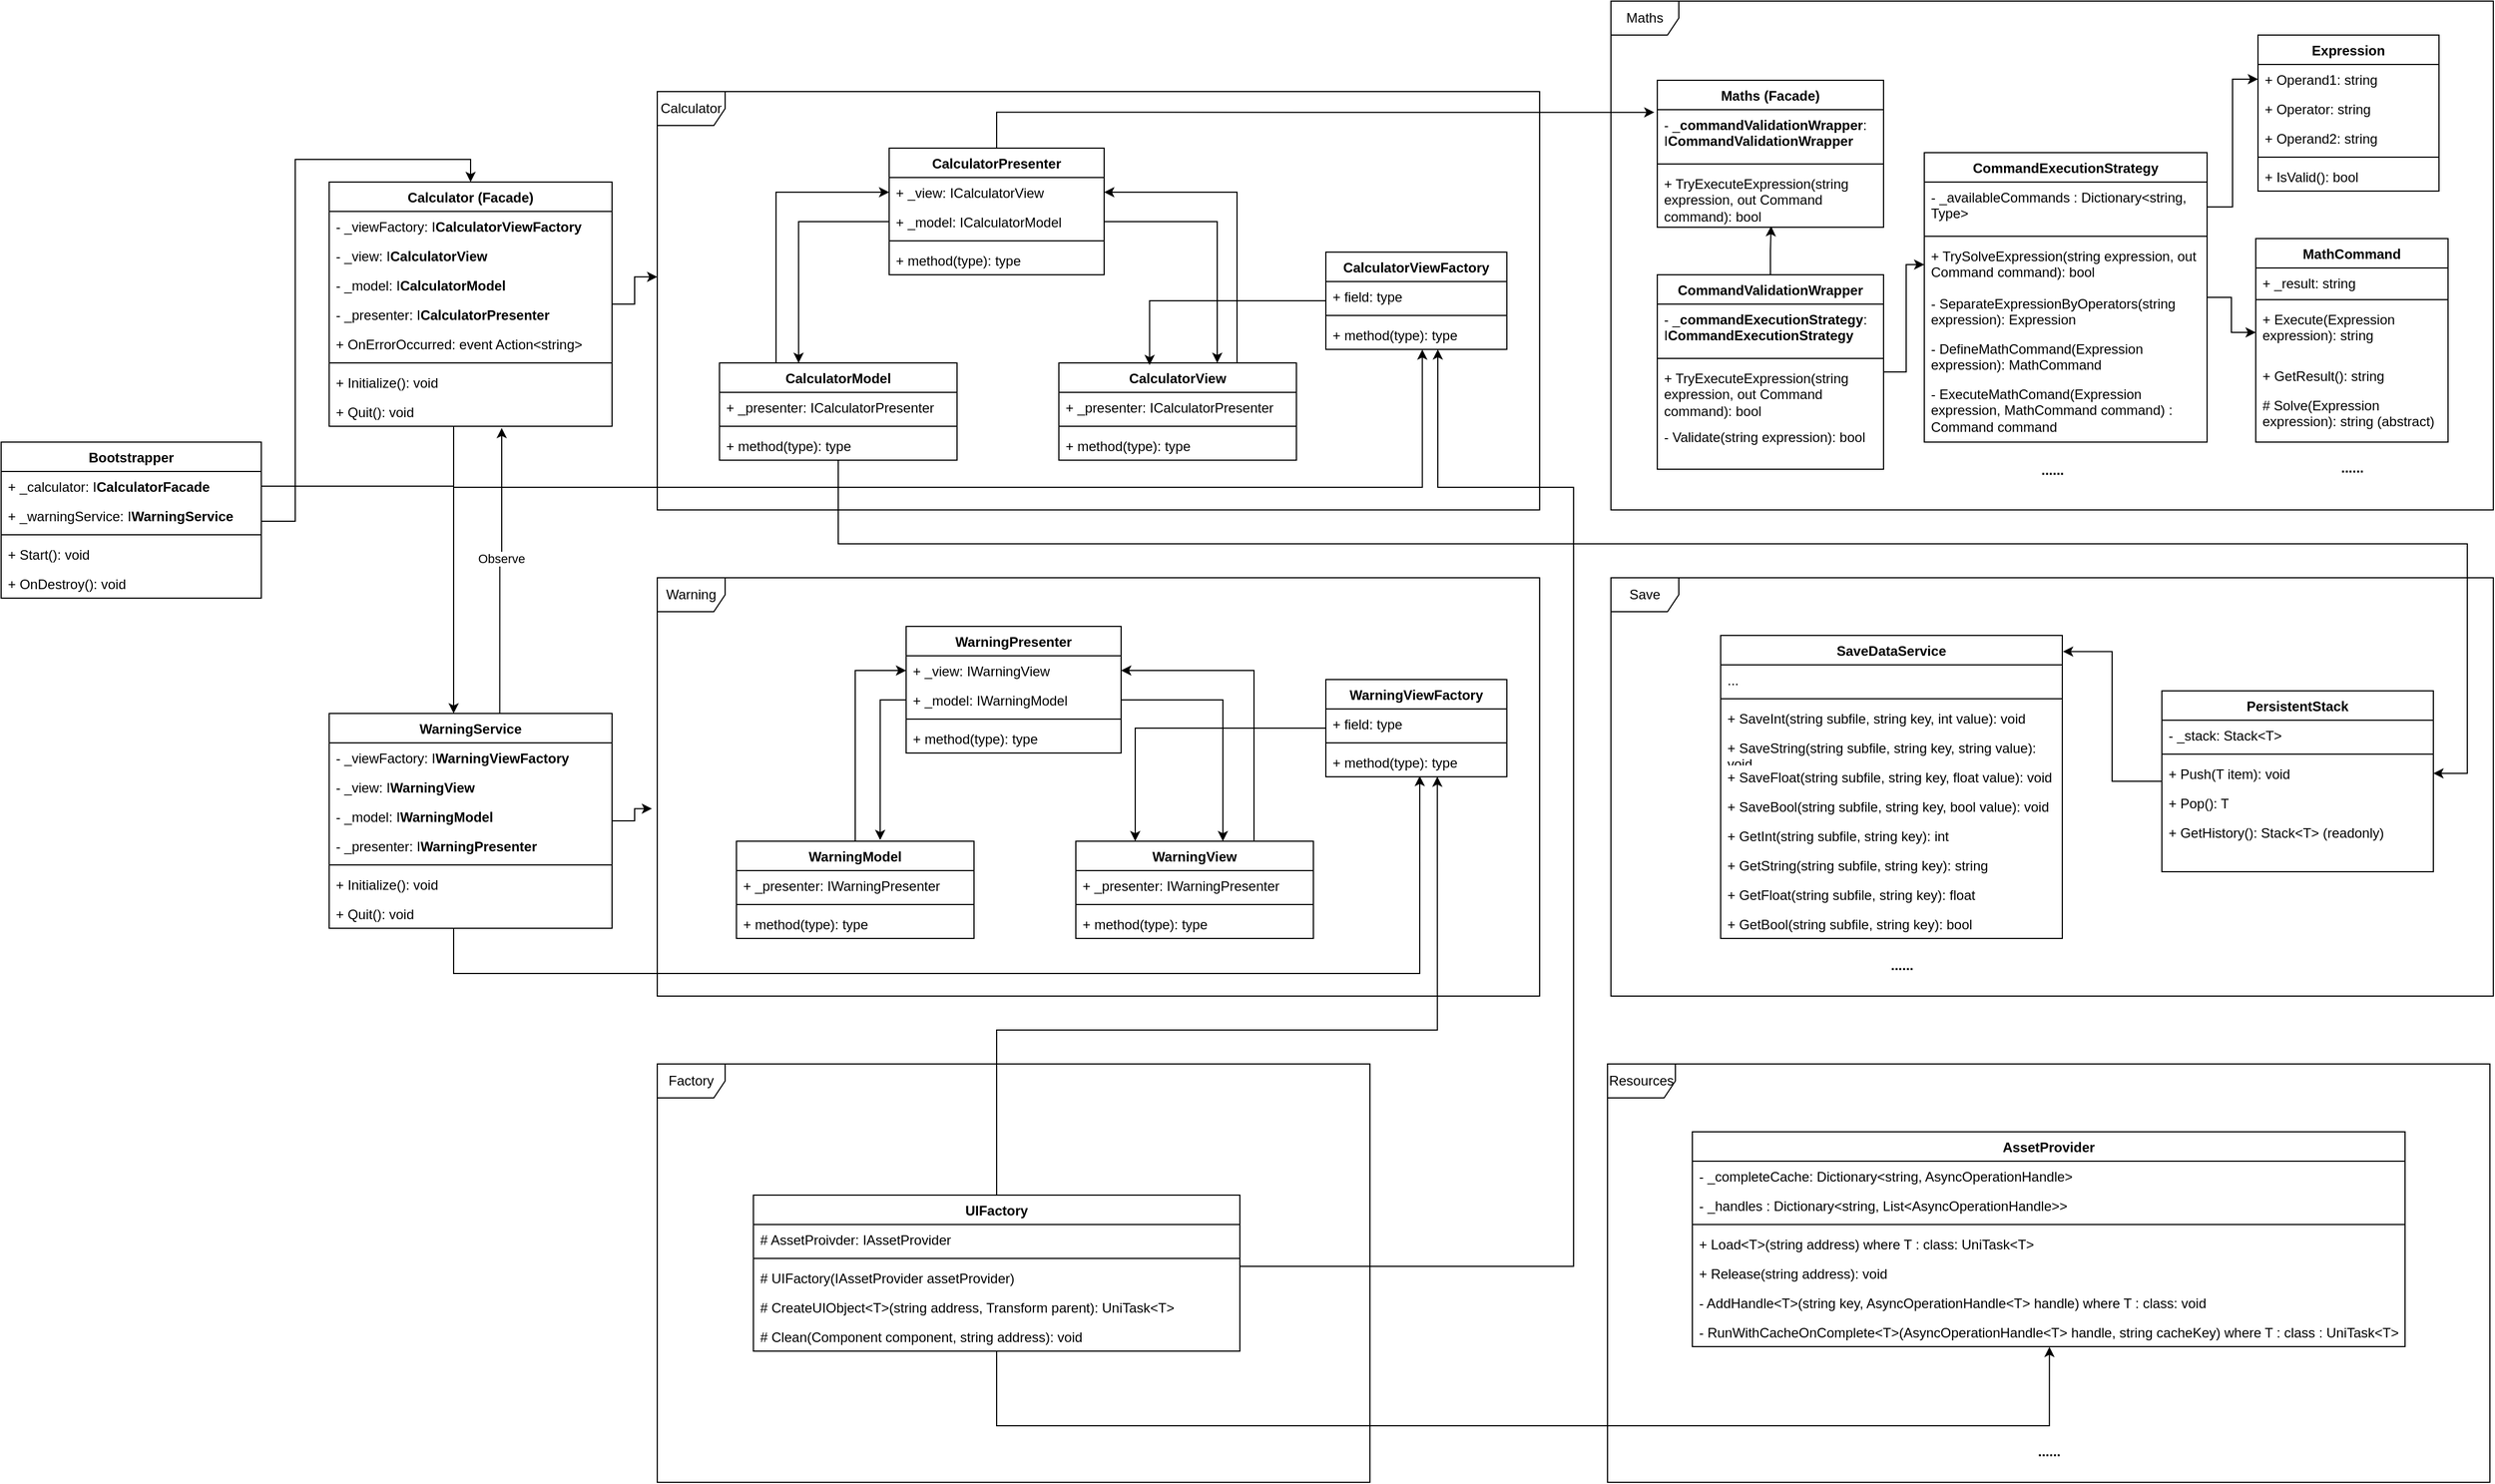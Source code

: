 <mxfile version="24.8.2">
  <diagram name="Page-1" id="IOok5DVv6RuoG3vR5GY8">
    <mxGraphModel dx="1994" dy="619" grid="1" gridSize="10" guides="1" tooltips="1" connect="1" arrows="1" fold="1" page="1" pageScale="1" pageWidth="827" pageHeight="1169" math="0" shadow="0">
      <root>
        <mxCell id="0" />
        <mxCell id="1" parent="0" />
        <mxCell id="2dMqf0UhAoNqgRJj8EPE-28" style="edgeStyle=orthogonalEdgeStyle;rounded=0;orthogonalLoop=1;jettySize=auto;html=1;exitX=0.75;exitY=0;exitDx=0;exitDy=0;entryX=1;entryY=0.5;entryDx=0;entryDy=0;" parent="1" source="2dMqf0UhAoNqgRJj8EPE-1" target="2dMqf0UhAoNqgRJj8EPE-10" edge="1">
          <mxGeometry relative="1" as="geometry" />
        </mxCell>
        <mxCell id="2dMqf0UhAoNqgRJj8EPE-1" value="CalculatorView" style="swimlane;fontStyle=1;align=center;verticalAlign=top;childLayout=stackLayout;horizontal=1;startSize=26;horizontalStack=0;resizeParent=1;resizeParentMax=0;resizeLast=0;collapsible=1;marginBottom=0;whiteSpace=wrap;html=1;" parent="1" vertex="1">
          <mxGeometry x="925" y="340" width="210" height="86" as="geometry" />
        </mxCell>
        <mxCell id="2dMqf0UhAoNqgRJj8EPE-2" value="+ _presenter: ICalculatorPresenter" style="text;strokeColor=none;fillColor=none;align=left;verticalAlign=top;spacingLeft=4;spacingRight=4;overflow=hidden;rotatable=0;points=[[0,0.5],[1,0.5]];portConstraint=eastwest;whiteSpace=wrap;html=1;" parent="2dMqf0UhAoNqgRJj8EPE-1" vertex="1">
          <mxGeometry y="26" width="210" height="26" as="geometry" />
        </mxCell>
        <mxCell id="2dMqf0UhAoNqgRJj8EPE-3" value="" style="line;strokeWidth=1;fillColor=none;align=left;verticalAlign=middle;spacingTop=-1;spacingLeft=3;spacingRight=3;rotatable=0;labelPosition=right;points=[];portConstraint=eastwest;strokeColor=inherit;" parent="2dMqf0UhAoNqgRJj8EPE-1" vertex="1">
          <mxGeometry y="52" width="210" height="8" as="geometry" />
        </mxCell>
        <mxCell id="2dMqf0UhAoNqgRJj8EPE-4" value="+ method(type): type" style="text;strokeColor=none;fillColor=none;align=left;verticalAlign=top;spacingLeft=4;spacingRight=4;overflow=hidden;rotatable=0;points=[[0,0.5],[1,0.5]];portConstraint=eastwest;whiteSpace=wrap;html=1;" parent="2dMqf0UhAoNqgRJj8EPE-1" vertex="1">
          <mxGeometry y="60" width="210" height="26" as="geometry" />
        </mxCell>
        <mxCell id="2dMqf0UhAoNqgRJj8EPE-26" style="edgeStyle=orthogonalEdgeStyle;rounded=0;orthogonalLoop=1;jettySize=auto;html=1;entryX=0;entryY=0.5;entryDx=0;entryDy=0;" parent="1" source="2dMqf0UhAoNqgRJj8EPE-5" target="2dMqf0UhAoNqgRJj8EPE-10" edge="1">
          <mxGeometry relative="1" as="geometry">
            <Array as="points">
              <mxPoint x="675" y="189" />
            </Array>
          </mxGeometry>
        </mxCell>
        <mxCell id="gF0uWeVOwaJasIPaWKPV-128" style="edgeStyle=orthogonalEdgeStyle;rounded=0;orthogonalLoop=1;jettySize=auto;html=1;entryX=1;entryY=0.5;entryDx=0;entryDy=0;" edge="1" parent="1" source="2dMqf0UhAoNqgRJj8EPE-5" target="gF0uWeVOwaJasIPaWKPV-122">
          <mxGeometry relative="1" as="geometry">
            <Array as="points">
              <mxPoint x="730" y="500" />
              <mxPoint x="2170" y="500" />
              <mxPoint x="2170" y="703" />
            </Array>
          </mxGeometry>
        </mxCell>
        <mxCell id="2dMqf0UhAoNqgRJj8EPE-5" value="CalculatorModel" style="swimlane;fontStyle=1;align=center;verticalAlign=top;childLayout=stackLayout;horizontal=1;startSize=26;horizontalStack=0;resizeParent=1;resizeParentMax=0;resizeLast=0;collapsible=1;marginBottom=0;whiteSpace=wrap;html=1;" parent="1" vertex="1">
          <mxGeometry x="625" y="340" width="210" height="86" as="geometry" />
        </mxCell>
        <mxCell id="2dMqf0UhAoNqgRJj8EPE-6" value="+ _presenter: ICalculatorPresenter" style="text;strokeColor=none;fillColor=none;align=left;verticalAlign=top;spacingLeft=4;spacingRight=4;overflow=hidden;rotatable=0;points=[[0,0.5],[1,0.5]];portConstraint=eastwest;whiteSpace=wrap;html=1;" parent="2dMqf0UhAoNqgRJj8EPE-5" vertex="1">
          <mxGeometry y="26" width="210" height="26" as="geometry" />
        </mxCell>
        <mxCell id="2dMqf0UhAoNqgRJj8EPE-7" value="" style="line;strokeWidth=1;fillColor=none;align=left;verticalAlign=middle;spacingTop=-1;spacingLeft=3;spacingRight=3;rotatable=0;labelPosition=right;points=[];portConstraint=eastwest;strokeColor=inherit;" parent="2dMqf0UhAoNqgRJj8EPE-5" vertex="1">
          <mxGeometry y="52" width="210" height="8" as="geometry" />
        </mxCell>
        <mxCell id="2dMqf0UhAoNqgRJj8EPE-8" value="+ method(type): type" style="text;strokeColor=none;fillColor=none;align=left;verticalAlign=top;spacingLeft=4;spacingRight=4;overflow=hidden;rotatable=0;points=[[0,0.5],[1,0.5]];portConstraint=eastwest;whiteSpace=wrap;html=1;" parent="2dMqf0UhAoNqgRJj8EPE-5" vertex="1">
          <mxGeometry y="60" width="210" height="26" as="geometry" />
        </mxCell>
        <mxCell id="2dMqf0UhAoNqgRJj8EPE-9" value="CalculatorPresenter" style="swimlane;fontStyle=1;align=center;verticalAlign=top;childLayout=stackLayout;horizontal=1;startSize=26;horizontalStack=0;resizeParent=1;resizeParentMax=0;resizeLast=0;collapsible=1;marginBottom=0;whiteSpace=wrap;html=1;" parent="1" vertex="1">
          <mxGeometry x="775" y="150" width="190" height="112" as="geometry" />
        </mxCell>
        <mxCell id="2dMqf0UhAoNqgRJj8EPE-10" value="+ _view: ICalculatorView&lt;div&gt;&lt;br&gt;&lt;/div&gt;" style="text;strokeColor=none;fillColor=none;align=left;verticalAlign=top;spacingLeft=4;spacingRight=4;overflow=hidden;rotatable=0;points=[[0,0.5],[1,0.5]];portConstraint=eastwest;whiteSpace=wrap;html=1;" parent="2dMqf0UhAoNqgRJj8EPE-9" vertex="1">
          <mxGeometry y="26" width="190" height="26" as="geometry" />
        </mxCell>
        <mxCell id="2dMqf0UhAoNqgRJj8EPE-18" value="+ _model: ICalculatorModel&lt;div&gt;&lt;br&gt;&lt;/div&gt;" style="text;strokeColor=none;fillColor=none;align=left;verticalAlign=top;spacingLeft=4;spacingRight=4;overflow=hidden;rotatable=0;points=[[0,0.5],[1,0.5]];portConstraint=eastwest;whiteSpace=wrap;html=1;" parent="2dMqf0UhAoNqgRJj8EPE-9" vertex="1">
          <mxGeometry y="52" width="190" height="26" as="geometry" />
        </mxCell>
        <mxCell id="2dMqf0UhAoNqgRJj8EPE-11" value="" style="line;strokeWidth=1;fillColor=none;align=left;verticalAlign=middle;spacingTop=-1;spacingLeft=3;spacingRight=3;rotatable=0;labelPosition=right;points=[];portConstraint=eastwest;strokeColor=inherit;" parent="2dMqf0UhAoNqgRJj8EPE-9" vertex="1">
          <mxGeometry y="78" width="190" height="8" as="geometry" />
        </mxCell>
        <mxCell id="2dMqf0UhAoNqgRJj8EPE-12" value="+ method(type): type" style="text;strokeColor=none;fillColor=none;align=left;verticalAlign=top;spacingLeft=4;spacingRight=4;overflow=hidden;rotatable=0;points=[[0,0.5],[1,0.5]];portConstraint=eastwest;whiteSpace=wrap;html=1;" parent="2dMqf0UhAoNqgRJj8EPE-9" vertex="1">
          <mxGeometry y="86" width="190" height="26" as="geometry" />
        </mxCell>
        <mxCell id="2dMqf0UhAoNqgRJj8EPE-23" style="edgeStyle=orthogonalEdgeStyle;rounded=0;orthogonalLoop=1;jettySize=auto;html=1;entryX=0.333;entryY=0;entryDx=0;entryDy=0;entryPerimeter=0;" parent="1" source="2dMqf0UhAoNqgRJj8EPE-18" target="2dMqf0UhAoNqgRJj8EPE-5" edge="1">
          <mxGeometry relative="1" as="geometry" />
        </mxCell>
        <mxCell id="2dMqf0UhAoNqgRJj8EPE-27" style="edgeStyle=orthogonalEdgeStyle;rounded=0;orthogonalLoop=1;jettySize=auto;html=1;exitX=1;exitY=0.5;exitDx=0;exitDy=0;" parent="1" source="2dMqf0UhAoNqgRJj8EPE-18" target="2dMqf0UhAoNqgRJj8EPE-1" edge="1">
          <mxGeometry relative="1" as="geometry">
            <Array as="points">
              <mxPoint x="1065" y="215" />
            </Array>
          </mxGeometry>
        </mxCell>
        <mxCell id="2dMqf0UhAoNqgRJj8EPE-72" style="edgeStyle=orthogonalEdgeStyle;rounded=0;orthogonalLoop=1;jettySize=auto;html=1;entryX=0.5;entryY=0;entryDx=0;entryDy=0;" parent="1" source="2dMqf0UhAoNqgRJj8EPE-29" target="2dMqf0UhAoNqgRJj8EPE-58" edge="1">
          <mxGeometry relative="1" as="geometry">
            <Array as="points">
              <mxPoint x="250" y="480" />
              <mxPoint x="250" y="160" />
              <mxPoint x="405" y="160" />
            </Array>
            <mxPoint x="440" y="200" as="targetPoint" />
          </mxGeometry>
        </mxCell>
        <mxCell id="2dMqf0UhAoNqgRJj8EPE-29" value="Bootstrapper" style="swimlane;fontStyle=1;align=center;verticalAlign=top;childLayout=stackLayout;horizontal=1;startSize=26;horizontalStack=0;resizeParent=1;resizeParentMax=0;resizeLast=0;collapsible=1;marginBottom=0;whiteSpace=wrap;html=1;" parent="1" vertex="1">
          <mxGeometry x="-10" y="410" width="230" height="138" as="geometry" />
        </mxCell>
        <mxCell id="2dMqf0UhAoNqgRJj8EPE-30" value="+ _calculator: I&lt;span style=&quot;font-weight: 700; text-align: center;&quot;&gt;CalculatorFacade&lt;/span&gt;" style="text;strokeColor=none;fillColor=none;align=left;verticalAlign=top;spacingLeft=4;spacingRight=4;overflow=hidden;rotatable=0;points=[[0,0.5],[1,0.5]];portConstraint=eastwest;whiteSpace=wrap;html=1;" parent="2dMqf0UhAoNqgRJj8EPE-29" vertex="1">
          <mxGeometry y="26" width="230" height="26" as="geometry" />
        </mxCell>
        <mxCell id="gF0uWeVOwaJasIPaWKPV-19" value="+ _warningService: I&lt;span style=&quot;font-weight: 700; text-align: center;&quot;&gt;WarningService&lt;/span&gt;" style="text;strokeColor=none;fillColor=none;align=left;verticalAlign=top;spacingLeft=4;spacingRight=4;overflow=hidden;rotatable=0;points=[[0,0.5],[1,0.5]];portConstraint=eastwest;whiteSpace=wrap;html=1;" vertex="1" parent="2dMqf0UhAoNqgRJj8EPE-29">
          <mxGeometry y="52" width="230" height="26" as="geometry" />
        </mxCell>
        <mxCell id="2dMqf0UhAoNqgRJj8EPE-31" value="" style="line;strokeWidth=1;fillColor=none;align=left;verticalAlign=middle;spacingTop=-1;spacingLeft=3;spacingRight=3;rotatable=0;labelPosition=right;points=[];portConstraint=eastwest;strokeColor=inherit;" parent="2dMqf0UhAoNqgRJj8EPE-29" vertex="1">
          <mxGeometry y="78" width="230" height="8" as="geometry" />
        </mxCell>
        <mxCell id="2dMqf0UhAoNqgRJj8EPE-32" value="+ Start(): void" style="text;strokeColor=none;fillColor=none;align=left;verticalAlign=top;spacingLeft=4;spacingRight=4;overflow=hidden;rotatable=0;points=[[0,0.5],[1,0.5]];portConstraint=eastwest;whiteSpace=wrap;html=1;" parent="2dMqf0UhAoNqgRJj8EPE-29" vertex="1">
          <mxGeometry y="86" width="230" height="26" as="geometry" />
        </mxCell>
        <mxCell id="gF0uWeVOwaJasIPaWKPV-35" value="+ OnDestroy(): void" style="text;strokeColor=none;fillColor=none;align=left;verticalAlign=top;spacingLeft=4;spacingRight=4;overflow=hidden;rotatable=0;points=[[0,0.5],[1,0.5]];portConstraint=eastwest;whiteSpace=wrap;html=1;" vertex="1" parent="2dMqf0UhAoNqgRJj8EPE-29">
          <mxGeometry y="112" width="230" height="26" as="geometry" />
        </mxCell>
        <mxCell id="2dMqf0UhAoNqgRJj8EPE-33" style="edgeStyle=orthogonalEdgeStyle;rounded=0;orthogonalLoop=1;jettySize=auto;html=1;exitX=0.75;exitY=0;exitDx=0;exitDy=0;entryX=1;entryY=0.5;entryDx=0;entryDy=0;" parent="1" source="2dMqf0UhAoNqgRJj8EPE-34" target="2dMqf0UhAoNqgRJj8EPE-44" edge="1">
          <mxGeometry relative="1" as="geometry" />
        </mxCell>
        <mxCell id="2dMqf0UhAoNqgRJj8EPE-34" value="WarningView" style="swimlane;fontStyle=1;align=center;verticalAlign=top;childLayout=stackLayout;horizontal=1;startSize=26;horizontalStack=0;resizeParent=1;resizeParentMax=0;resizeLast=0;collapsible=1;marginBottom=0;whiteSpace=wrap;html=1;" parent="1" vertex="1">
          <mxGeometry x="940" y="763" width="210" height="86" as="geometry" />
        </mxCell>
        <mxCell id="2dMqf0UhAoNqgRJj8EPE-35" value="+ _presenter: I&lt;span style=&quot;text-align: center;&quot;&gt;Warning&lt;/span&gt;Presenter" style="text;strokeColor=none;fillColor=none;align=left;verticalAlign=top;spacingLeft=4;spacingRight=4;overflow=hidden;rotatable=0;points=[[0,0.5],[1,0.5]];portConstraint=eastwest;whiteSpace=wrap;html=1;" parent="2dMqf0UhAoNqgRJj8EPE-34" vertex="1">
          <mxGeometry y="26" width="210" height="26" as="geometry" />
        </mxCell>
        <mxCell id="2dMqf0UhAoNqgRJj8EPE-36" value="" style="line;strokeWidth=1;fillColor=none;align=left;verticalAlign=middle;spacingTop=-1;spacingLeft=3;spacingRight=3;rotatable=0;labelPosition=right;points=[];portConstraint=eastwest;strokeColor=inherit;" parent="2dMqf0UhAoNqgRJj8EPE-34" vertex="1">
          <mxGeometry y="52" width="210" height="8" as="geometry" />
        </mxCell>
        <mxCell id="2dMqf0UhAoNqgRJj8EPE-37" value="+ method(type): type" style="text;strokeColor=none;fillColor=none;align=left;verticalAlign=top;spacingLeft=4;spacingRight=4;overflow=hidden;rotatable=0;points=[[0,0.5],[1,0.5]];portConstraint=eastwest;whiteSpace=wrap;html=1;" parent="2dMqf0UhAoNqgRJj8EPE-34" vertex="1">
          <mxGeometry y="60" width="210" height="26" as="geometry" />
        </mxCell>
        <mxCell id="2dMqf0UhAoNqgRJj8EPE-38" style="edgeStyle=orthogonalEdgeStyle;rounded=0;orthogonalLoop=1;jettySize=auto;html=1;entryX=0;entryY=0.5;entryDx=0;entryDy=0;" parent="1" source="2dMqf0UhAoNqgRJj8EPE-39" target="2dMqf0UhAoNqgRJj8EPE-44" edge="1">
          <mxGeometry relative="1" as="geometry" />
        </mxCell>
        <mxCell id="2dMqf0UhAoNqgRJj8EPE-39" value="WarningModel" style="swimlane;fontStyle=1;align=center;verticalAlign=top;childLayout=stackLayout;horizontal=1;startSize=26;horizontalStack=0;resizeParent=1;resizeParentMax=0;resizeLast=0;collapsible=1;marginBottom=0;whiteSpace=wrap;html=1;" parent="1" vertex="1">
          <mxGeometry x="640" y="763" width="210" height="86" as="geometry" />
        </mxCell>
        <mxCell id="2dMqf0UhAoNqgRJj8EPE-40" value="+ _presenter: I&lt;span style=&quot;text-align: center;&quot;&gt;Warning&lt;/span&gt;Presenter" style="text;strokeColor=none;fillColor=none;align=left;verticalAlign=top;spacingLeft=4;spacingRight=4;overflow=hidden;rotatable=0;points=[[0,0.5],[1,0.5]];portConstraint=eastwest;whiteSpace=wrap;html=1;" parent="2dMqf0UhAoNqgRJj8EPE-39" vertex="1">
          <mxGeometry y="26" width="210" height="26" as="geometry" />
        </mxCell>
        <mxCell id="2dMqf0UhAoNqgRJj8EPE-41" value="" style="line;strokeWidth=1;fillColor=none;align=left;verticalAlign=middle;spacingTop=-1;spacingLeft=3;spacingRight=3;rotatable=0;labelPosition=right;points=[];portConstraint=eastwest;strokeColor=inherit;" parent="2dMqf0UhAoNqgRJj8EPE-39" vertex="1">
          <mxGeometry y="52" width="210" height="8" as="geometry" />
        </mxCell>
        <mxCell id="2dMqf0UhAoNqgRJj8EPE-42" value="+ method(type): type" style="text;strokeColor=none;fillColor=none;align=left;verticalAlign=top;spacingLeft=4;spacingRight=4;overflow=hidden;rotatable=0;points=[[0,0.5],[1,0.5]];portConstraint=eastwest;whiteSpace=wrap;html=1;" parent="2dMqf0UhAoNqgRJj8EPE-39" vertex="1">
          <mxGeometry y="60" width="210" height="26" as="geometry" />
        </mxCell>
        <mxCell id="2dMqf0UhAoNqgRJj8EPE-43" value="WarningPresenter" style="swimlane;fontStyle=1;align=center;verticalAlign=top;childLayout=stackLayout;horizontal=1;startSize=26;horizontalStack=0;resizeParent=1;resizeParentMax=0;resizeLast=0;collapsible=1;marginBottom=0;whiteSpace=wrap;html=1;" parent="1" vertex="1">
          <mxGeometry x="790" y="573" width="190" height="112" as="geometry" />
        </mxCell>
        <mxCell id="2dMqf0UhAoNqgRJj8EPE-44" value="+ _view: I&lt;span style=&quot;text-align: center;&quot;&gt;Warning&lt;/span&gt;View&lt;div&gt;&lt;br&gt;&lt;/div&gt;" style="text;strokeColor=none;fillColor=none;align=left;verticalAlign=top;spacingLeft=4;spacingRight=4;overflow=hidden;rotatable=0;points=[[0,0.5],[1,0.5]];portConstraint=eastwest;whiteSpace=wrap;html=1;" parent="2dMqf0UhAoNqgRJj8EPE-43" vertex="1">
          <mxGeometry y="26" width="190" height="26" as="geometry" />
        </mxCell>
        <mxCell id="2dMqf0UhAoNqgRJj8EPE-45" value="+ _model: I&lt;span style=&quot;text-align: center;&quot;&gt;Warning&lt;/span&gt;Model&lt;div&gt;&lt;br&gt;&lt;/div&gt;" style="text;strokeColor=none;fillColor=none;align=left;verticalAlign=top;spacingLeft=4;spacingRight=4;overflow=hidden;rotatable=0;points=[[0,0.5],[1,0.5]];portConstraint=eastwest;whiteSpace=wrap;html=1;" parent="2dMqf0UhAoNqgRJj8EPE-43" vertex="1">
          <mxGeometry y="52" width="190" height="26" as="geometry" />
        </mxCell>
        <mxCell id="2dMqf0UhAoNqgRJj8EPE-46" value="" style="line;strokeWidth=1;fillColor=none;align=left;verticalAlign=middle;spacingTop=-1;spacingLeft=3;spacingRight=3;rotatable=0;labelPosition=right;points=[];portConstraint=eastwest;strokeColor=inherit;" parent="2dMqf0UhAoNqgRJj8EPE-43" vertex="1">
          <mxGeometry y="78" width="190" height="8" as="geometry" />
        </mxCell>
        <mxCell id="2dMqf0UhAoNqgRJj8EPE-47" value="+ method(type): type" style="text;strokeColor=none;fillColor=none;align=left;verticalAlign=top;spacingLeft=4;spacingRight=4;overflow=hidden;rotatable=0;points=[[0,0.5],[1,0.5]];portConstraint=eastwest;whiteSpace=wrap;html=1;" parent="2dMqf0UhAoNqgRJj8EPE-43" vertex="1">
          <mxGeometry y="86" width="190" height="26" as="geometry" />
        </mxCell>
        <mxCell id="2dMqf0UhAoNqgRJj8EPE-48" style="edgeStyle=orthogonalEdgeStyle;rounded=0;orthogonalLoop=1;jettySize=auto;html=1;entryX=0.605;entryY=-0.012;entryDx=0;entryDy=0;entryPerimeter=0;" parent="1" source="2dMqf0UhAoNqgRJj8EPE-45" target="2dMqf0UhAoNqgRJj8EPE-39" edge="1">
          <mxGeometry relative="1" as="geometry" />
        </mxCell>
        <mxCell id="2dMqf0UhAoNqgRJj8EPE-49" style="edgeStyle=orthogonalEdgeStyle;rounded=0;orthogonalLoop=1;jettySize=auto;html=1;exitX=1;exitY=0.5;exitDx=0;exitDy=0;" parent="1" source="2dMqf0UhAoNqgRJj8EPE-45" target="2dMqf0UhAoNqgRJj8EPE-34" edge="1">
          <mxGeometry relative="1" as="geometry">
            <Array as="points">
              <mxPoint x="1070" y="638" />
            </Array>
          </mxGeometry>
        </mxCell>
        <mxCell id="2dMqf0UhAoNqgRJj8EPE-50" value="SaveDataService" style="swimlane;fontStyle=1;align=center;verticalAlign=top;childLayout=stackLayout;horizontal=1;startSize=26;horizontalStack=0;resizeParent=1;resizeParentMax=0;resizeLast=0;collapsible=1;marginBottom=0;whiteSpace=wrap;html=1;" parent="1" vertex="1">
          <mxGeometry x="1510" y="581" width="302" height="268" as="geometry" />
        </mxCell>
        <mxCell id="2dMqf0UhAoNqgRJj8EPE-51" value="..." style="text;strokeColor=none;fillColor=none;align=left;verticalAlign=top;spacingLeft=4;spacingRight=4;overflow=hidden;rotatable=0;points=[[0,0.5],[1,0.5]];portConstraint=eastwest;whiteSpace=wrap;html=1;" parent="2dMqf0UhAoNqgRJj8EPE-50" vertex="1">
          <mxGeometry y="26" width="302" height="26" as="geometry" />
        </mxCell>
        <mxCell id="2dMqf0UhAoNqgRJj8EPE-52" value="" style="line;strokeWidth=1;fillColor=none;align=left;verticalAlign=middle;spacingTop=-1;spacingLeft=3;spacingRight=3;rotatable=0;labelPosition=right;points=[];portConstraint=eastwest;strokeColor=inherit;" parent="2dMqf0UhAoNqgRJj8EPE-50" vertex="1">
          <mxGeometry y="52" width="302" height="8" as="geometry" />
        </mxCell>
        <mxCell id="2dMqf0UhAoNqgRJj8EPE-53" value="+ SaveInt(string subfile, string key, int value): void" style="text;strokeColor=none;fillColor=none;align=left;verticalAlign=top;spacingLeft=4;spacingRight=4;overflow=hidden;rotatable=0;points=[[0,0.5],[1,0.5]];portConstraint=eastwest;whiteSpace=wrap;html=1;" parent="2dMqf0UhAoNqgRJj8EPE-50" vertex="1">
          <mxGeometry y="60" width="302" height="26" as="geometry" />
        </mxCell>
        <mxCell id="gF0uWeVOwaJasIPaWKPV-49" value="+ SaveString(string subfile,&amp;nbsp;string key, string value): void" style="text;strokeColor=none;fillColor=none;align=left;verticalAlign=top;spacingLeft=4;spacingRight=4;overflow=hidden;rotatable=0;points=[[0,0.5],[1,0.5]];portConstraint=eastwest;whiteSpace=wrap;html=1;" vertex="1" parent="2dMqf0UhAoNqgRJj8EPE-50">
          <mxGeometry y="86" width="302" height="26" as="geometry" />
        </mxCell>
        <mxCell id="gF0uWeVOwaJasIPaWKPV-50" value="+ SaveFloat(string subfile,&amp;nbsp;string key, float value): void" style="text;strokeColor=none;fillColor=none;align=left;verticalAlign=top;spacingLeft=4;spacingRight=4;overflow=hidden;rotatable=0;points=[[0,0.5],[1,0.5]];portConstraint=eastwest;whiteSpace=wrap;html=1;" vertex="1" parent="2dMqf0UhAoNqgRJj8EPE-50">
          <mxGeometry y="112" width="302" height="26" as="geometry" />
        </mxCell>
        <mxCell id="gF0uWeVOwaJasIPaWKPV-57" value="+ SaveBool(string subfile,&amp;nbsp;string key, bool value): void" style="text;strokeColor=none;fillColor=none;align=left;verticalAlign=top;spacingLeft=4;spacingRight=4;overflow=hidden;rotatable=0;points=[[0,0.5],[1,0.5]];portConstraint=eastwest;whiteSpace=wrap;html=1;" vertex="1" parent="2dMqf0UhAoNqgRJj8EPE-50">
          <mxGeometry y="138" width="302" height="26" as="geometry" />
        </mxCell>
        <mxCell id="gF0uWeVOwaJasIPaWKPV-54" value="+ GetInt(string subfile,&amp;nbsp;string key): int" style="text;strokeColor=none;fillColor=none;align=left;verticalAlign=top;spacingLeft=4;spacingRight=4;overflow=hidden;rotatable=0;points=[[0,0.5],[1,0.5]];portConstraint=eastwest;whiteSpace=wrap;html=1;" vertex="1" parent="2dMqf0UhAoNqgRJj8EPE-50">
          <mxGeometry y="164" width="302" height="26" as="geometry" />
        </mxCell>
        <mxCell id="gF0uWeVOwaJasIPaWKPV-55" value="+ GetString(string subfile,&amp;nbsp;string key): string" style="text;strokeColor=none;fillColor=none;align=left;verticalAlign=top;spacingLeft=4;spacingRight=4;overflow=hidden;rotatable=0;points=[[0,0.5],[1,0.5]];portConstraint=eastwest;whiteSpace=wrap;html=1;" vertex="1" parent="2dMqf0UhAoNqgRJj8EPE-50">
          <mxGeometry y="190" width="302" height="26" as="geometry" />
        </mxCell>
        <mxCell id="gF0uWeVOwaJasIPaWKPV-56" value="+ GetFloat(string subfile,&amp;nbsp;string key): float" style="text;strokeColor=none;fillColor=none;align=left;verticalAlign=top;spacingLeft=4;spacingRight=4;overflow=hidden;rotatable=0;points=[[0,0.5],[1,0.5]];portConstraint=eastwest;whiteSpace=wrap;html=1;" vertex="1" parent="2dMqf0UhAoNqgRJj8EPE-50">
          <mxGeometry y="216" width="302" height="26" as="geometry" />
        </mxCell>
        <mxCell id="gF0uWeVOwaJasIPaWKPV-58" value="+ GetBool(string subfile,&amp;nbsp;string key): bool" style="text;strokeColor=none;fillColor=none;align=left;verticalAlign=top;spacingLeft=4;spacingRight=4;overflow=hidden;rotatable=0;points=[[0,0.5],[1,0.5]];portConstraint=eastwest;whiteSpace=wrap;html=1;" vertex="1" parent="2dMqf0UhAoNqgRJj8EPE-50">
          <mxGeometry y="242" width="302" height="26" as="geometry" />
        </mxCell>
        <mxCell id="2dMqf0UhAoNqgRJj8EPE-54" value="AssetProvider" style="swimlane;fontStyle=1;align=center;verticalAlign=top;childLayout=stackLayout;horizontal=1;startSize=26;horizontalStack=0;resizeParent=1;resizeParentMax=0;resizeLast=0;collapsible=1;marginBottom=0;whiteSpace=wrap;html=1;" parent="1" vertex="1">
          <mxGeometry x="1485" y="1020" width="630" height="190" as="geometry">
            <mxRectangle x="1485" y="1020" width="120" height="30" as="alternateBounds" />
          </mxGeometry>
        </mxCell>
        <mxCell id="2dMqf0UhAoNqgRJj8EPE-55" value="- _completeCache: Dictionary&amp;lt;string, AsyncOperationHandle&amp;gt;" style="text;strokeColor=none;fillColor=none;align=left;verticalAlign=top;spacingLeft=4;spacingRight=4;overflow=hidden;rotatable=0;points=[[0,0.5],[1,0.5]];portConstraint=eastwest;whiteSpace=wrap;html=1;" parent="2dMqf0UhAoNqgRJj8EPE-54" vertex="1">
          <mxGeometry y="26" width="630" height="26" as="geometry" />
        </mxCell>
        <mxCell id="gF0uWeVOwaJasIPaWKPV-64" value="- _handles&amp;nbsp;: Dictionary&amp;lt;string, List&amp;lt;AsyncOperationHandle&amp;gt;&amp;gt;" style="text;strokeColor=none;fillColor=none;align=left;verticalAlign=top;spacingLeft=4;spacingRight=4;overflow=hidden;rotatable=0;points=[[0,0.5],[1,0.5]];portConstraint=eastwest;whiteSpace=wrap;html=1;" vertex="1" parent="2dMqf0UhAoNqgRJj8EPE-54">
          <mxGeometry y="52" width="630" height="26" as="geometry" />
        </mxCell>
        <mxCell id="2dMqf0UhAoNqgRJj8EPE-56" value="" style="line;strokeWidth=1;fillColor=none;align=left;verticalAlign=middle;spacingTop=-1;spacingLeft=3;spacingRight=3;rotatable=0;labelPosition=right;points=[];portConstraint=eastwest;strokeColor=inherit;" parent="2dMqf0UhAoNqgRJj8EPE-54" vertex="1">
          <mxGeometry y="78" width="630" height="8" as="geometry" />
        </mxCell>
        <mxCell id="2dMqf0UhAoNqgRJj8EPE-57" value="+ Load&amp;lt;T&amp;gt;(string address) where T : class: UniTask&amp;lt;T&amp;gt;" style="text;strokeColor=none;fillColor=none;align=left;verticalAlign=top;spacingLeft=4;spacingRight=4;overflow=hidden;rotatable=0;points=[[0,0.5],[1,0.5]];portConstraint=eastwest;whiteSpace=wrap;html=1;" parent="2dMqf0UhAoNqgRJj8EPE-54" vertex="1">
          <mxGeometry y="86" width="630" height="26" as="geometry" />
        </mxCell>
        <mxCell id="gF0uWeVOwaJasIPaWKPV-60" value="+ Release(string address): void" style="text;strokeColor=none;fillColor=none;align=left;verticalAlign=top;spacingLeft=4;spacingRight=4;overflow=hidden;rotatable=0;points=[[0,0.5],[1,0.5]];portConstraint=eastwest;whiteSpace=wrap;html=1;" vertex="1" parent="2dMqf0UhAoNqgRJj8EPE-54">
          <mxGeometry y="112" width="630" height="26" as="geometry" />
        </mxCell>
        <mxCell id="gF0uWeVOwaJasIPaWKPV-61" value="- AddHandle&amp;lt;T&amp;gt;(string key, AsyncOperationHandle&amp;lt;T&amp;gt; handle) where T : class: void" style="text;strokeColor=none;fillColor=none;align=left;verticalAlign=top;spacingLeft=4;spacingRight=4;overflow=hidden;rotatable=0;points=[[0,0.5],[1,0.5]];portConstraint=eastwest;whiteSpace=wrap;html=1;" vertex="1" parent="2dMqf0UhAoNqgRJj8EPE-54">
          <mxGeometry y="138" width="630" height="26" as="geometry" />
        </mxCell>
        <mxCell id="gF0uWeVOwaJasIPaWKPV-66" value="- RunWithCacheOnComplete&amp;lt;T&amp;gt;(AsyncOperationHandle&amp;lt;T&amp;gt; handle, string cacheKey) where T : class : UniTask&amp;lt;T&amp;gt;" style="text;strokeColor=none;fillColor=none;align=left;verticalAlign=top;spacingLeft=4;spacingRight=4;overflow=hidden;rotatable=0;points=[[0,0.5],[1,0.5]];portConstraint=eastwest;whiteSpace=wrap;html=1;" vertex="1" parent="2dMqf0UhAoNqgRJj8EPE-54">
          <mxGeometry y="164" width="630" height="26" as="geometry" />
        </mxCell>
        <mxCell id="2dMqf0UhAoNqgRJj8EPE-58" value="Calculator (Facade)" style="swimlane;fontStyle=1;align=center;verticalAlign=top;childLayout=stackLayout;horizontal=1;startSize=26;horizontalStack=0;resizeParent=1;resizeParentMax=0;resizeLast=0;collapsible=1;marginBottom=0;whiteSpace=wrap;html=1;" parent="1" vertex="1">
          <mxGeometry x="280" y="180" width="250" height="216" as="geometry" />
        </mxCell>
        <mxCell id="2dMqf0UhAoNqgRJj8EPE-59" value="- _viewFactory: I&lt;span style=&quot;font-weight: 700; text-align: center;&quot;&gt;CalculatorViewFactory&lt;/span&gt;" style="text;strokeColor=none;fillColor=none;align=left;verticalAlign=top;spacingLeft=4;spacingRight=4;overflow=hidden;rotatable=0;points=[[0,0.5],[1,0.5]];portConstraint=eastwest;whiteSpace=wrap;html=1;" parent="2dMqf0UhAoNqgRJj8EPE-58" vertex="1">
          <mxGeometry y="26" width="250" height="26" as="geometry" />
        </mxCell>
        <mxCell id="gF0uWeVOwaJasIPaWKPV-16" value="- _view: I&lt;span style=&quot;font-weight: 700; text-align: center;&quot;&gt;CalculatorView&lt;/span&gt;" style="text;strokeColor=none;fillColor=none;align=left;verticalAlign=top;spacingLeft=4;spacingRight=4;overflow=hidden;rotatable=0;points=[[0,0.5],[1,0.5]];portConstraint=eastwest;whiteSpace=wrap;html=1;" vertex="1" parent="2dMqf0UhAoNqgRJj8EPE-58">
          <mxGeometry y="52" width="250" height="26" as="geometry" />
        </mxCell>
        <mxCell id="gF0uWeVOwaJasIPaWKPV-17" value="- _model: I&lt;span style=&quot;font-weight: 700; text-align: center;&quot;&gt;CalculatorModel&lt;/span&gt;" style="text;strokeColor=none;fillColor=none;align=left;verticalAlign=top;spacingLeft=4;spacingRight=4;overflow=hidden;rotatable=0;points=[[0,0.5],[1,0.5]];portConstraint=eastwest;whiteSpace=wrap;html=1;" vertex="1" parent="2dMqf0UhAoNqgRJj8EPE-58">
          <mxGeometry y="78" width="250" height="26" as="geometry" />
        </mxCell>
        <mxCell id="gF0uWeVOwaJasIPaWKPV-18" value="- _presenter: I&lt;span style=&quot;font-weight: 700; text-align: center;&quot;&gt;CalculatorPresenter&lt;/span&gt;" style="text;strokeColor=none;fillColor=none;align=left;verticalAlign=top;spacingLeft=4;spacingRight=4;overflow=hidden;rotatable=0;points=[[0,0.5],[1,0.5]];portConstraint=eastwest;whiteSpace=wrap;html=1;" vertex="1" parent="2dMqf0UhAoNqgRJj8EPE-58">
          <mxGeometry y="104" width="250" height="26" as="geometry" />
        </mxCell>
        <mxCell id="gF0uWeVOwaJasIPaWKPV-20" value="+ OnErrorOccurred: event Action&amp;lt;string&amp;gt;" style="text;strokeColor=none;fillColor=none;align=left;verticalAlign=top;spacingLeft=4;spacingRight=4;overflow=hidden;rotatable=0;points=[[0,0.5],[1,0.5]];portConstraint=eastwest;whiteSpace=wrap;html=1;" vertex="1" parent="2dMqf0UhAoNqgRJj8EPE-58">
          <mxGeometry y="130" width="250" height="26" as="geometry" />
        </mxCell>
        <mxCell id="2dMqf0UhAoNqgRJj8EPE-60" value="" style="line;strokeWidth=1;fillColor=none;align=left;verticalAlign=middle;spacingTop=-1;spacingLeft=3;spacingRight=3;rotatable=0;labelPosition=right;points=[];portConstraint=eastwest;strokeColor=inherit;" parent="2dMqf0UhAoNqgRJj8EPE-58" vertex="1">
          <mxGeometry y="156" width="250" height="8" as="geometry" />
        </mxCell>
        <mxCell id="2dMqf0UhAoNqgRJj8EPE-61" value="+ Initialize(): void" style="text;strokeColor=none;fillColor=none;align=left;verticalAlign=top;spacingLeft=4;spacingRight=4;overflow=hidden;rotatable=0;points=[[0,0.5],[1,0.5]];portConstraint=eastwest;whiteSpace=wrap;html=1;" parent="2dMqf0UhAoNqgRJj8EPE-58" vertex="1">
          <mxGeometry y="164" width="250" height="26" as="geometry" />
        </mxCell>
        <mxCell id="gF0uWeVOwaJasIPaWKPV-15" value="+ Quit(): void" style="text;strokeColor=none;fillColor=none;align=left;verticalAlign=top;spacingLeft=4;spacingRight=4;overflow=hidden;rotatable=0;points=[[0,0.5],[1,0.5]];portConstraint=eastwest;whiteSpace=wrap;html=1;" vertex="1" parent="2dMqf0UhAoNqgRJj8EPE-58">
          <mxGeometry y="190" width="250" height="26" as="geometry" />
        </mxCell>
        <mxCell id="2dMqf0UhAoNqgRJj8EPE-62" value="WarningService" style="swimlane;fontStyle=1;align=center;verticalAlign=top;childLayout=stackLayout;horizontal=1;startSize=26;horizontalStack=0;resizeParent=1;resizeParentMax=0;resizeLast=0;collapsible=1;marginBottom=0;whiteSpace=wrap;html=1;" parent="1" vertex="1">
          <mxGeometry x="280" y="650" width="250" height="190" as="geometry" />
        </mxCell>
        <mxCell id="2dMqf0UhAoNqgRJj8EPE-63" value="- _viewFactory: I&lt;span style=&quot;font-weight: 700; text-align: center;&quot;&gt;WarningViewFactory&lt;/span&gt;" style="text;strokeColor=none;fillColor=none;align=left;verticalAlign=top;spacingLeft=4;spacingRight=4;overflow=hidden;rotatable=0;points=[[0,0.5],[1,0.5]];portConstraint=eastwest;whiteSpace=wrap;html=1;" parent="2dMqf0UhAoNqgRJj8EPE-62" vertex="1">
          <mxGeometry y="26" width="250" height="26" as="geometry" />
        </mxCell>
        <mxCell id="gF0uWeVOwaJasIPaWKPV-31" value="- _view: I&lt;span style=&quot;font-weight: 700; text-align: center;&quot;&gt;Warning&lt;/span&gt;&lt;span style=&quot;font-weight: 700; text-align: center;&quot;&gt;View&lt;/span&gt;" style="text;strokeColor=none;fillColor=none;align=left;verticalAlign=top;spacingLeft=4;spacingRight=4;overflow=hidden;rotatable=0;points=[[0,0.5],[1,0.5]];portConstraint=eastwest;whiteSpace=wrap;html=1;" vertex="1" parent="2dMqf0UhAoNqgRJj8EPE-62">
          <mxGeometry y="52" width="250" height="26" as="geometry" />
        </mxCell>
        <mxCell id="gF0uWeVOwaJasIPaWKPV-32" value="- _model: I&lt;span style=&quot;font-weight: 700; text-align: center;&quot;&gt;Warning&lt;/span&gt;&lt;span style=&quot;font-weight: 700; text-align: center;&quot;&gt;Model&lt;/span&gt;" style="text;strokeColor=none;fillColor=none;align=left;verticalAlign=top;spacingLeft=4;spacingRight=4;overflow=hidden;rotatable=0;points=[[0,0.5],[1,0.5]];portConstraint=eastwest;whiteSpace=wrap;html=1;" vertex="1" parent="2dMqf0UhAoNqgRJj8EPE-62">
          <mxGeometry y="78" width="250" height="26" as="geometry" />
        </mxCell>
        <mxCell id="gF0uWeVOwaJasIPaWKPV-33" value="- _presenter: I&lt;span style=&quot;font-weight: 700; text-align: center;&quot;&gt;Warning&lt;/span&gt;&lt;span style=&quot;font-weight: 700; text-align: center;&quot;&gt;Presenter&lt;/span&gt;" style="text;strokeColor=none;fillColor=none;align=left;verticalAlign=top;spacingLeft=4;spacingRight=4;overflow=hidden;rotatable=0;points=[[0,0.5],[1,0.5]];portConstraint=eastwest;whiteSpace=wrap;html=1;" vertex="1" parent="2dMqf0UhAoNqgRJj8EPE-62">
          <mxGeometry y="104" width="250" height="26" as="geometry" />
        </mxCell>
        <mxCell id="2dMqf0UhAoNqgRJj8EPE-64" value="" style="line;strokeWidth=1;fillColor=none;align=left;verticalAlign=middle;spacingTop=-1;spacingLeft=3;spacingRight=3;rotatable=0;labelPosition=right;points=[];portConstraint=eastwest;strokeColor=inherit;" parent="2dMqf0UhAoNqgRJj8EPE-62" vertex="1">
          <mxGeometry y="130" width="250" height="8" as="geometry" />
        </mxCell>
        <mxCell id="2dMqf0UhAoNqgRJj8EPE-65" value="+ Initialize(): void" style="text;strokeColor=none;fillColor=none;align=left;verticalAlign=top;spacingLeft=4;spacingRight=4;overflow=hidden;rotatable=0;points=[[0,0.5],[1,0.5]];portConstraint=eastwest;whiteSpace=wrap;html=1;" parent="2dMqf0UhAoNqgRJj8EPE-62" vertex="1">
          <mxGeometry y="138" width="250" height="26" as="geometry" />
        </mxCell>
        <mxCell id="gF0uWeVOwaJasIPaWKPV-34" value="+ Quit(): void" style="text;strokeColor=none;fillColor=none;align=left;verticalAlign=top;spacingLeft=4;spacingRight=4;overflow=hidden;rotatable=0;points=[[0,0.5],[1,0.5]];portConstraint=eastwest;whiteSpace=wrap;html=1;" vertex="1" parent="2dMqf0UhAoNqgRJj8EPE-62">
          <mxGeometry y="164" width="250" height="26" as="geometry" />
        </mxCell>
        <mxCell id="2dMqf0UhAoNqgRJj8EPE-66" value="Calculator" style="shape=umlFrame;whiteSpace=wrap;html=1;pointerEvents=0;" parent="1" vertex="1">
          <mxGeometry x="570" y="100" width="780" height="370" as="geometry" />
        </mxCell>
        <mxCell id="2dMqf0UhAoNqgRJj8EPE-67" value="Warning" style="shape=umlFrame;whiteSpace=wrap;html=1;pointerEvents=0;" parent="1" vertex="1">
          <mxGeometry x="570" y="530" width="780" height="370" as="geometry" />
        </mxCell>
        <mxCell id="2dMqf0UhAoNqgRJj8EPE-68" style="edgeStyle=orthogonalEdgeStyle;rounded=0;orthogonalLoop=1;jettySize=auto;html=1;entryX=0;entryY=0.443;entryDx=0;entryDy=0;entryPerimeter=0;" parent="1" source="2dMqf0UhAoNqgRJj8EPE-58" target="2dMqf0UhAoNqgRJj8EPE-66" edge="1">
          <mxGeometry relative="1" as="geometry" />
        </mxCell>
        <mxCell id="2dMqf0UhAoNqgRJj8EPE-69" style="edgeStyle=orthogonalEdgeStyle;rounded=0;orthogonalLoop=1;jettySize=auto;html=1;entryX=-0.006;entryY=0.552;entryDx=0;entryDy=0;entryPerimeter=0;" parent="1" source="2dMqf0UhAoNqgRJj8EPE-62" target="2dMqf0UhAoNqgRJj8EPE-67" edge="1">
          <mxGeometry relative="1" as="geometry" />
        </mxCell>
        <mxCell id="2dMqf0UhAoNqgRJj8EPE-71" style="edgeStyle=orthogonalEdgeStyle;rounded=0;orthogonalLoop=1;jettySize=auto;html=1;" parent="1" source="2dMqf0UhAoNqgRJj8EPE-30" edge="1">
          <mxGeometry relative="1" as="geometry">
            <mxPoint x="390" y="650" as="targetPoint" />
            <Array as="points">
              <mxPoint x="390" y="449" />
              <mxPoint x="390" y="650" />
            </Array>
          </mxGeometry>
        </mxCell>
        <mxCell id="2dMqf0UhAoNqgRJj8EPE-77" value="MathCommand" style="swimlane;fontStyle=1;align=center;verticalAlign=top;childLayout=stackLayout;horizontal=1;startSize=26;horizontalStack=0;resizeParent=1;resizeParentMax=0;resizeLast=0;collapsible=1;marginBottom=0;whiteSpace=wrap;html=1;" parent="1" vertex="1">
          <mxGeometry x="1983" y="230" width="170" height="180" as="geometry" />
        </mxCell>
        <mxCell id="gF0uWeVOwaJasIPaWKPV-115" value="+ _result: string" style="text;strokeColor=none;fillColor=none;align=left;verticalAlign=top;spacingLeft=4;spacingRight=4;overflow=hidden;rotatable=0;points=[[0,0.5],[1,0.5]];portConstraint=eastwest;whiteSpace=wrap;html=1;" vertex="1" parent="2dMqf0UhAoNqgRJj8EPE-77">
          <mxGeometry y="26" width="170" height="24" as="geometry" />
        </mxCell>
        <mxCell id="2dMqf0UhAoNqgRJj8EPE-79" value="" style="line;strokeWidth=1;fillColor=none;align=left;verticalAlign=middle;spacingTop=-1;spacingLeft=3;spacingRight=3;rotatable=0;labelPosition=right;points=[];portConstraint=eastwest;strokeColor=inherit;" parent="2dMqf0UhAoNqgRJj8EPE-77" vertex="1">
          <mxGeometry y="50" width="170" height="8" as="geometry" />
        </mxCell>
        <mxCell id="2dMqf0UhAoNqgRJj8EPE-80" value="+ Execute(Expression expression): string" style="text;strokeColor=none;fillColor=none;align=left;verticalAlign=top;spacingLeft=4;spacingRight=4;overflow=hidden;rotatable=0;points=[[0,0.5],[1,0.5]];portConstraint=eastwest;whiteSpace=wrap;html=1;" parent="2dMqf0UhAoNqgRJj8EPE-77" vertex="1">
          <mxGeometry y="58" width="170" height="50" as="geometry" />
        </mxCell>
        <mxCell id="gF0uWeVOwaJasIPaWKPV-118" value="+ GetResult(): string" style="text;strokeColor=none;fillColor=none;align=left;verticalAlign=top;spacingLeft=4;spacingRight=4;overflow=hidden;rotatable=0;points=[[0,0.5],[1,0.5]];portConstraint=eastwest;whiteSpace=wrap;html=1;" vertex="1" parent="2dMqf0UhAoNqgRJj8EPE-77">
          <mxGeometry y="108" width="170" height="26" as="geometry" />
        </mxCell>
        <mxCell id="gF0uWeVOwaJasIPaWKPV-106" value="# Solve(Expression expression): string (abstract)" style="text;strokeColor=none;fillColor=none;align=left;verticalAlign=top;spacingLeft=4;spacingRight=4;overflow=hidden;rotatable=0;points=[[0,0.5],[1,0.5]];portConstraint=eastwest;whiteSpace=wrap;html=1;" vertex="1" parent="2dMqf0UhAoNqgRJj8EPE-77">
          <mxGeometry y="134" width="170" height="46" as="geometry" />
        </mxCell>
        <mxCell id="gF0uWeVOwaJasIPaWKPV-112" style="edgeStyle=orthogonalEdgeStyle;rounded=0;orthogonalLoop=1;jettySize=auto;html=1;entryX=0;entryY=0.5;entryDx=0;entryDy=0;" edge="1" parent="1" source="2dMqf0UhAoNqgRJj8EPE-81" target="2dMqf0UhAoNqgRJj8EPE-80">
          <mxGeometry relative="1" as="geometry" />
        </mxCell>
        <mxCell id="2dMqf0UhAoNqgRJj8EPE-81" value="CommandExecutionStrategy" style="swimlane;fontStyle=1;align=center;verticalAlign=top;childLayout=stackLayout;horizontal=1;startSize=26;horizontalStack=0;resizeParent=1;resizeParentMax=0;resizeLast=0;collapsible=1;marginBottom=0;whiteSpace=wrap;html=1;" parent="1" vertex="1">
          <mxGeometry x="1690" y="154" width="250" height="256" as="geometry" />
        </mxCell>
        <mxCell id="gF0uWeVOwaJasIPaWKPV-92" value="- _availableCommands : Dictionary&amp;lt;string, Type&amp;gt;" style="text;strokeColor=none;fillColor=none;align=left;verticalAlign=top;spacingLeft=4;spacingRight=4;overflow=hidden;rotatable=0;points=[[0,0.5],[1,0.5]];portConstraint=eastwest;whiteSpace=wrap;html=1;" vertex="1" parent="2dMqf0UhAoNqgRJj8EPE-81">
          <mxGeometry y="26" width="250" height="44" as="geometry" />
        </mxCell>
        <mxCell id="2dMqf0UhAoNqgRJj8EPE-83" value="" style="line;strokeWidth=1;fillColor=none;align=left;verticalAlign=middle;spacingTop=-1;spacingLeft=3;spacingRight=3;rotatable=0;labelPosition=right;points=[];portConstraint=eastwest;strokeColor=inherit;" parent="2dMqf0UhAoNqgRJj8EPE-81" vertex="1">
          <mxGeometry y="70" width="250" height="8" as="geometry" />
        </mxCell>
        <mxCell id="2dMqf0UhAoNqgRJj8EPE-84" value="+ TrySolveExpression(string expression, out Command command): bool" style="text;strokeColor=none;fillColor=none;align=left;verticalAlign=top;spacingLeft=4;spacingRight=4;overflow=hidden;rotatable=0;points=[[0,0.5],[1,0.5]];portConstraint=eastwest;whiteSpace=wrap;html=1;" parent="2dMqf0UhAoNqgRJj8EPE-81" vertex="1">
          <mxGeometry y="78" width="250" height="42" as="geometry" />
        </mxCell>
        <mxCell id="gF0uWeVOwaJasIPaWKPV-78" value="- SeparateExpressionByOperators(string expression): Expression" style="text;strokeColor=none;fillColor=none;align=left;verticalAlign=top;spacingLeft=4;spacingRight=4;overflow=hidden;rotatable=0;points=[[0,0.5],[1,0.5]];portConstraint=eastwest;whiteSpace=wrap;html=1;" vertex="1" parent="2dMqf0UhAoNqgRJj8EPE-81">
          <mxGeometry y="120" width="250" height="40" as="geometry" />
        </mxCell>
        <mxCell id="gF0uWeVOwaJasIPaWKPV-90" value="- DefineMathCommand(Expression expression): MathCommand" style="text;strokeColor=none;fillColor=none;align=left;verticalAlign=top;spacingLeft=4;spacingRight=4;overflow=hidden;rotatable=0;points=[[0,0.5],[1,0.5]];portConstraint=eastwest;whiteSpace=wrap;html=1;" vertex="1" parent="2dMqf0UhAoNqgRJj8EPE-81">
          <mxGeometry y="160" width="250" height="40" as="geometry" />
        </mxCell>
        <mxCell id="gF0uWeVOwaJasIPaWKPV-89" value="- ExecuteMathComand(Expression expression, MathCommand&amp;nbsp;command) : Command command" style="text;strokeColor=none;fillColor=none;align=left;verticalAlign=top;spacingLeft=4;spacingRight=4;overflow=hidden;rotatable=0;points=[[0,0.5],[1,0.5]];portConstraint=eastwest;whiteSpace=wrap;html=1;" vertex="1" parent="2dMqf0UhAoNqgRJj8EPE-81">
          <mxGeometry y="200" width="250" height="56" as="geometry" />
        </mxCell>
        <mxCell id="2dMqf0UhAoNqgRJj8EPE-85" style="edgeStyle=orthogonalEdgeStyle;rounded=0;orthogonalLoop=1;jettySize=auto;html=1;entryX=0.61;entryY=1.06;entryDx=0;entryDy=0;entryPerimeter=0;" parent="1" edge="1" target="gF0uWeVOwaJasIPaWKPV-15">
          <mxGeometry relative="1" as="geometry">
            <mxPoint x="430.757" y="650.26" as="sourcePoint" />
            <mxPoint x="430" y="380" as="targetPoint" />
            <Array as="points">
              <mxPoint x="431" y="510" />
              <mxPoint x="433" y="510" />
            </Array>
          </mxGeometry>
        </mxCell>
        <mxCell id="2dMqf0UhAoNqgRJj8EPE-86" value="Observe" style="edgeLabel;html=1;align=center;verticalAlign=middle;resizable=0;points=[];" parent="2dMqf0UhAoNqgRJj8EPE-85" vertex="1" connectable="0">
          <mxGeometry x="0.082" y="-1" relative="1" as="geometry">
            <mxPoint as="offset" />
          </mxGeometry>
        </mxCell>
        <mxCell id="2dMqf0UhAoNqgRJj8EPE-89" value="Math&lt;span style=&quot;background-color: initial;&quot;&gt;s&lt;/span&gt;" style="shape=umlFrame;whiteSpace=wrap;html=1;pointerEvents=0;" parent="1" vertex="1">
          <mxGeometry x="1413" y="20" width="780" height="450" as="geometry" />
        </mxCell>
        <mxCell id="2dMqf0UhAoNqgRJj8EPE-100" value="Save" style="shape=umlFrame;whiteSpace=wrap;html=1;pointerEvents=0;" parent="1" vertex="1">
          <mxGeometry x="1413" y="530" width="780" height="370" as="geometry" />
        </mxCell>
        <mxCell id="2dMqf0UhAoNqgRJj8EPE-107" value="......" style="text;align=center;fontStyle=1;verticalAlign=middle;spacingLeft=3;spacingRight=3;strokeColor=none;rotatable=0;points=[[0,0.5],[1,0.5]];portConstraint=eastwest;html=1;" parent="1" vertex="1">
          <mxGeometry x="2028" y="420" width="80" height="26" as="geometry" />
        </mxCell>
        <mxCell id="2dMqf0UhAoNqgRJj8EPE-108" value="......" style="text;align=center;fontStyle=1;verticalAlign=middle;spacingLeft=3;spacingRight=3;strokeColor=none;rotatable=0;points=[[0,0.5],[1,0.5]];portConstraint=eastwest;html=1;" parent="1" vertex="1">
          <mxGeometry x="1630" y="860" width="80" height="26" as="geometry" />
        </mxCell>
        <mxCell id="2dMqf0UhAoNqgRJj8EPE-109" value="Resources" style="shape=umlFrame;whiteSpace=wrap;html=1;pointerEvents=0;" parent="1" vertex="1">
          <mxGeometry x="1410" y="960" width="780" height="370" as="geometry" />
        </mxCell>
        <mxCell id="2dMqf0UhAoNqgRJj8EPE-114" value="......" style="text;align=center;fontStyle=1;verticalAlign=middle;spacingLeft=3;spacingRight=3;strokeColor=none;rotatable=0;points=[[0,0.5],[1,0.5]];portConstraint=eastwest;html=1;" parent="1" vertex="1">
          <mxGeometry x="1760" y="1290" width="80" height="26" as="geometry" />
        </mxCell>
        <mxCell id="2dMqf0UhAoNqgRJj8EPE-119" value="......" style="text;align=center;fontStyle=1;verticalAlign=middle;spacingLeft=3;spacingRight=3;strokeColor=none;rotatable=0;points=[[0,0.5],[1,0.5]];portConstraint=eastwest;html=1;" parent="1" vertex="1">
          <mxGeometry x="1763" y="420" width="80" height="30" as="geometry" />
        </mxCell>
        <mxCell id="2dMqf0UhAoNqgRJj8EPE-130" value="CalculatorViewFactory" style="swimlane;fontStyle=1;align=center;verticalAlign=top;childLayout=stackLayout;horizontal=1;startSize=26;horizontalStack=0;resizeParent=1;resizeParentMax=0;resizeLast=0;collapsible=1;marginBottom=0;whiteSpace=wrap;html=1;" parent="1" vertex="1">
          <mxGeometry x="1161" y="242" width="160" height="86" as="geometry" />
        </mxCell>
        <mxCell id="2dMqf0UhAoNqgRJj8EPE-131" value="+ field: type" style="text;strokeColor=none;fillColor=none;align=left;verticalAlign=top;spacingLeft=4;spacingRight=4;overflow=hidden;rotatable=0;points=[[0,0.5],[1,0.5]];portConstraint=eastwest;whiteSpace=wrap;html=1;" parent="2dMqf0UhAoNqgRJj8EPE-130" vertex="1">
          <mxGeometry y="26" width="160" height="26" as="geometry" />
        </mxCell>
        <mxCell id="2dMqf0UhAoNqgRJj8EPE-132" value="" style="line;strokeWidth=1;fillColor=none;align=left;verticalAlign=middle;spacingTop=-1;spacingLeft=3;spacingRight=3;rotatable=0;labelPosition=right;points=[];portConstraint=eastwest;strokeColor=inherit;" parent="2dMqf0UhAoNqgRJj8EPE-130" vertex="1">
          <mxGeometry y="52" width="160" height="8" as="geometry" />
        </mxCell>
        <mxCell id="2dMqf0UhAoNqgRJj8EPE-133" value="+ method(type): type" style="text;strokeColor=none;fillColor=none;align=left;verticalAlign=top;spacingLeft=4;spacingRight=4;overflow=hidden;rotatable=0;points=[[0,0.5],[1,0.5]];portConstraint=eastwest;whiteSpace=wrap;html=1;" parent="2dMqf0UhAoNqgRJj8EPE-130" vertex="1">
          <mxGeometry y="60" width="160" height="26" as="geometry" />
        </mxCell>
        <mxCell id="2dMqf0UhAoNqgRJj8EPE-142" style="edgeStyle=orthogonalEdgeStyle;rounded=0;orthogonalLoop=1;jettySize=auto;html=1;entryX=0.25;entryY=0;entryDx=0;entryDy=0;" parent="1" source="2dMqf0UhAoNqgRJj8EPE-134" target="2dMqf0UhAoNqgRJj8EPE-34" edge="1">
          <mxGeometry relative="1" as="geometry" />
        </mxCell>
        <mxCell id="2dMqf0UhAoNqgRJj8EPE-134" value="WarningViewFactory" style="swimlane;fontStyle=1;align=center;verticalAlign=top;childLayout=stackLayout;horizontal=1;startSize=26;horizontalStack=0;resizeParent=1;resizeParentMax=0;resizeLast=0;collapsible=1;marginBottom=0;whiteSpace=wrap;html=1;" parent="1" vertex="1">
          <mxGeometry x="1161" y="620" width="160" height="86" as="geometry" />
        </mxCell>
        <mxCell id="2dMqf0UhAoNqgRJj8EPE-135" value="+ field: type" style="text;strokeColor=none;fillColor=none;align=left;verticalAlign=top;spacingLeft=4;spacingRight=4;overflow=hidden;rotatable=0;points=[[0,0.5],[1,0.5]];portConstraint=eastwest;whiteSpace=wrap;html=1;" parent="2dMqf0UhAoNqgRJj8EPE-134" vertex="1">
          <mxGeometry y="26" width="160" height="26" as="geometry" />
        </mxCell>
        <mxCell id="2dMqf0UhAoNqgRJj8EPE-136" value="" style="line;strokeWidth=1;fillColor=none;align=left;verticalAlign=middle;spacingTop=-1;spacingLeft=3;spacingRight=3;rotatable=0;labelPosition=right;points=[];portConstraint=eastwest;strokeColor=inherit;" parent="2dMqf0UhAoNqgRJj8EPE-134" vertex="1">
          <mxGeometry y="52" width="160" height="8" as="geometry" />
        </mxCell>
        <mxCell id="2dMqf0UhAoNqgRJj8EPE-137" value="+ method(type): type" style="text;strokeColor=none;fillColor=none;align=left;verticalAlign=top;spacingLeft=4;spacingRight=4;overflow=hidden;rotatable=0;points=[[0,0.5],[1,0.5]];portConstraint=eastwest;whiteSpace=wrap;html=1;" parent="2dMqf0UhAoNqgRJj8EPE-134" vertex="1">
          <mxGeometry y="60" width="160" height="26" as="geometry" />
        </mxCell>
        <mxCell id="2dMqf0UhAoNqgRJj8EPE-139" style="edgeStyle=orthogonalEdgeStyle;rounded=0;orthogonalLoop=1;jettySize=auto;html=1;entryX=0.533;entryY=1.005;entryDx=0;entryDy=0;entryPerimeter=0;" parent="1" source="2dMqf0UhAoNqgRJj8EPE-58" target="2dMqf0UhAoNqgRJj8EPE-133" edge="1">
          <mxGeometry relative="1" as="geometry">
            <Array as="points">
              <mxPoint x="390" y="450" />
              <mxPoint x="1246" y="450" />
            </Array>
          </mxGeometry>
        </mxCell>
        <mxCell id="2dMqf0UhAoNqgRJj8EPE-141" style="edgeStyle=orthogonalEdgeStyle;rounded=0;orthogonalLoop=1;jettySize=auto;html=1;entryX=0.382;entryY=0.022;entryDx=0;entryDy=0;entryPerimeter=0;" parent="1" source="2dMqf0UhAoNqgRJj8EPE-130" target="2dMqf0UhAoNqgRJj8EPE-1" edge="1">
          <mxGeometry relative="1" as="geometry" />
        </mxCell>
        <mxCell id="2dMqf0UhAoNqgRJj8EPE-143" style="edgeStyle=orthogonalEdgeStyle;rounded=0;orthogonalLoop=1;jettySize=auto;html=1;entryX=0.519;entryY=0.973;entryDx=0;entryDy=0;entryPerimeter=0;" parent="1" source="2dMqf0UhAoNqgRJj8EPE-62" target="2dMqf0UhAoNqgRJj8EPE-137" edge="1">
          <mxGeometry relative="1" as="geometry">
            <Array as="points">
              <mxPoint x="390" y="880" />
              <mxPoint x="1244" y="880" />
            </Array>
          </mxGeometry>
        </mxCell>
        <mxCell id="2dMqf0UhAoNqgRJj8EPE-144" value="Factory" style="shape=umlFrame;whiteSpace=wrap;html=1;pointerEvents=0;" parent="1" vertex="1">
          <mxGeometry x="570" y="960" width="630" height="370" as="geometry" />
        </mxCell>
        <mxCell id="2dMqf0UhAoNqgRJj8EPE-145" value="UIFactory" style="swimlane;fontStyle=1;align=center;verticalAlign=top;childLayout=stackLayout;horizontal=1;startSize=26;horizontalStack=0;resizeParent=1;resizeParentMax=0;resizeLast=0;collapsible=1;marginBottom=0;whiteSpace=wrap;html=1;" parent="1" vertex="1">
          <mxGeometry x="655" y="1076" width="430" height="138" as="geometry" />
        </mxCell>
        <mxCell id="2dMqf0UhAoNqgRJj8EPE-146" value="# AssetProivder: IAssetProvider" style="text;strokeColor=none;fillColor=none;align=left;verticalAlign=top;spacingLeft=4;spacingRight=4;overflow=hidden;rotatable=0;points=[[0,0.5],[1,0.5]];portConstraint=eastwest;whiteSpace=wrap;html=1;" parent="2dMqf0UhAoNqgRJj8EPE-145" vertex="1">
          <mxGeometry y="26" width="430" height="26" as="geometry" />
        </mxCell>
        <mxCell id="2dMqf0UhAoNqgRJj8EPE-147" value="" style="line;strokeWidth=1;fillColor=none;align=left;verticalAlign=middle;spacingTop=-1;spacingLeft=3;spacingRight=3;rotatable=0;labelPosition=right;points=[];portConstraint=eastwest;strokeColor=inherit;" parent="2dMqf0UhAoNqgRJj8EPE-145" vertex="1">
          <mxGeometry y="52" width="430" height="8" as="geometry" />
        </mxCell>
        <mxCell id="gF0uWeVOwaJasIPaWKPV-47" value="# UIFactory(IAssetProvider assetProvider)" style="text;strokeColor=none;fillColor=none;align=left;verticalAlign=top;spacingLeft=4;spacingRight=4;overflow=hidden;rotatable=0;points=[[0,0.5],[1,0.5]];portConstraint=eastwest;whiteSpace=wrap;html=1;" vertex="1" parent="2dMqf0UhAoNqgRJj8EPE-145">
          <mxGeometry y="60" width="430" height="26" as="geometry" />
        </mxCell>
        <mxCell id="2dMqf0UhAoNqgRJj8EPE-148" value="# CreateUIObject&amp;lt;T&amp;gt;(string address, Transform parent): UniTask&amp;lt;T&amp;gt;" style="text;strokeColor=none;fillColor=none;align=left;verticalAlign=top;spacingLeft=4;spacingRight=4;overflow=hidden;rotatable=0;points=[[0,0.5],[1,0.5]];portConstraint=eastwest;whiteSpace=wrap;html=1;" parent="2dMqf0UhAoNqgRJj8EPE-145" vertex="1">
          <mxGeometry y="86" width="430" height="26" as="geometry" />
        </mxCell>
        <mxCell id="gF0uWeVOwaJasIPaWKPV-44" value="# Clean(Component component, string address): void" style="text;strokeColor=none;fillColor=none;align=left;verticalAlign=top;spacingLeft=4;spacingRight=4;overflow=hidden;rotatable=0;points=[[0,0.5],[1,0.5]];portConstraint=eastwest;whiteSpace=wrap;html=1;" vertex="1" parent="2dMqf0UhAoNqgRJj8EPE-145">
          <mxGeometry y="112" width="430" height="26" as="geometry" />
        </mxCell>
        <mxCell id="2dMqf0UhAoNqgRJj8EPE-149" style="edgeStyle=orthogonalEdgeStyle;rounded=0;orthogonalLoop=1;jettySize=auto;html=1;entryX=0.616;entryY=0.995;entryDx=0;entryDy=0;entryPerimeter=0;" parent="1" source="2dMqf0UhAoNqgRJj8EPE-145" target="2dMqf0UhAoNqgRJj8EPE-137" edge="1">
          <mxGeometry relative="1" as="geometry">
            <mxPoint x="1260" y="710" as="targetPoint" />
            <Array as="points">
              <mxPoint x="870" y="930" />
              <mxPoint x="1260" y="930" />
            </Array>
          </mxGeometry>
        </mxCell>
        <mxCell id="2dMqf0UhAoNqgRJj8EPE-150" style="edgeStyle=orthogonalEdgeStyle;rounded=0;orthogonalLoop=1;jettySize=auto;html=1;" parent="1" edge="1">
          <mxGeometry relative="1" as="geometry">
            <mxPoint x="1085" y="1139" as="sourcePoint" />
            <mxPoint x="1260" y="328" as="targetPoint" />
            <Array as="points">
              <mxPoint x="1380" y="1139" />
              <mxPoint x="1380" y="450" />
              <mxPoint x="1260" y="450" />
            </Array>
          </mxGeometry>
        </mxCell>
        <mxCell id="gF0uWeVOwaJasIPaWKPV-68" style="edgeStyle=orthogonalEdgeStyle;rounded=0;orthogonalLoop=1;jettySize=auto;html=1;entryX=0.501;entryY=1.009;entryDx=0;entryDy=0;entryPerimeter=0;" edge="1" parent="1" source="gF0uWeVOwaJasIPaWKPV-44" target="gF0uWeVOwaJasIPaWKPV-66">
          <mxGeometry relative="1" as="geometry">
            <Array as="points">
              <mxPoint x="870" y="1280" />
              <mxPoint x="1801" y="1280" />
            </Array>
          </mxGeometry>
        </mxCell>
        <mxCell id="gF0uWeVOwaJasIPaWKPV-136" style="edgeStyle=orthogonalEdgeStyle;rounded=0;orthogonalLoop=1;jettySize=auto;html=1;entryX=0;entryY=0.5;entryDx=0;entryDy=0;" edge="1" parent="1" source="gF0uWeVOwaJasIPaWKPV-70" target="2dMqf0UhAoNqgRJj8EPE-84">
          <mxGeometry relative="1" as="geometry" />
        </mxCell>
        <mxCell id="gF0uWeVOwaJasIPaWKPV-70" value="CommandValidationWrapper" style="swimlane;fontStyle=1;align=center;verticalAlign=top;childLayout=stackLayout;horizontal=1;startSize=26;horizontalStack=0;resizeParent=1;resizeParentMax=0;resizeLast=0;collapsible=1;marginBottom=0;whiteSpace=wrap;html=1;" vertex="1" parent="1">
          <mxGeometry x="1454" y="262" width="200" height="172" as="geometry" />
        </mxCell>
        <mxCell id="gF0uWeVOwaJasIPaWKPV-71" value="- _&lt;span style=&quot;font-weight: 700; text-align: center;&quot;&gt;commandExecutionStrategy&lt;/span&gt;: I&lt;span style=&quot;font-weight: 700; text-align: center;&quot;&gt;CommandExecutionStrategy&lt;/span&gt;" style="text;strokeColor=none;fillColor=none;align=left;verticalAlign=top;spacingLeft=4;spacingRight=4;overflow=hidden;rotatable=0;points=[[0,0.5],[1,0.5]];portConstraint=eastwest;whiteSpace=wrap;html=1;" vertex="1" parent="gF0uWeVOwaJasIPaWKPV-70">
          <mxGeometry y="26" width="200" height="44" as="geometry" />
        </mxCell>
        <mxCell id="gF0uWeVOwaJasIPaWKPV-72" value="" style="line;strokeWidth=1;fillColor=none;align=left;verticalAlign=middle;spacingTop=-1;spacingLeft=3;spacingRight=3;rotatable=0;labelPosition=right;points=[];portConstraint=eastwest;strokeColor=inherit;" vertex="1" parent="gF0uWeVOwaJasIPaWKPV-70">
          <mxGeometry y="70" width="200" height="8" as="geometry" />
        </mxCell>
        <mxCell id="gF0uWeVOwaJasIPaWKPV-73" value="+ TryExecuteExpression(string expression, out Command command): bool" style="text;strokeColor=none;fillColor=none;align=left;verticalAlign=top;spacingLeft=4;spacingRight=4;overflow=hidden;rotatable=0;points=[[0,0.5],[1,0.5]];portConstraint=eastwest;whiteSpace=wrap;html=1;" vertex="1" parent="gF0uWeVOwaJasIPaWKPV-70">
          <mxGeometry y="78" width="200" height="52" as="geometry" />
        </mxCell>
        <mxCell id="gF0uWeVOwaJasIPaWKPV-76" value="- Validate(string expression): bool" style="text;strokeColor=none;fillColor=none;align=left;verticalAlign=top;spacingLeft=4;spacingRight=4;overflow=hidden;rotatable=0;points=[[0,0.5],[1,0.5]];portConstraint=eastwest;whiteSpace=wrap;html=1;" vertex="1" parent="gF0uWeVOwaJasIPaWKPV-70">
          <mxGeometry y="130" width="200" height="42" as="geometry" />
        </mxCell>
        <mxCell id="gF0uWeVOwaJasIPaWKPV-81" value="Expression" style="swimlane;fontStyle=1;align=center;verticalAlign=top;childLayout=stackLayout;horizontal=1;startSize=26;horizontalStack=0;resizeParent=1;resizeParentMax=0;resizeLast=0;collapsible=1;marginBottom=0;whiteSpace=wrap;html=1;" vertex="1" parent="1">
          <mxGeometry x="1985" y="50" width="160" height="138" as="geometry" />
        </mxCell>
        <mxCell id="gF0uWeVOwaJasIPaWKPV-82" value="+ Operand1: string" style="text;strokeColor=none;fillColor=none;align=left;verticalAlign=top;spacingLeft=4;spacingRight=4;overflow=hidden;rotatable=0;points=[[0,0.5],[1,0.5]];portConstraint=eastwest;whiteSpace=wrap;html=1;" vertex="1" parent="gF0uWeVOwaJasIPaWKPV-81">
          <mxGeometry y="26" width="160" height="26" as="geometry" />
        </mxCell>
        <mxCell id="gF0uWeVOwaJasIPaWKPV-86" value="+ Operator: string" style="text;strokeColor=none;fillColor=none;align=left;verticalAlign=top;spacingLeft=4;spacingRight=4;overflow=hidden;rotatable=0;points=[[0,0.5],[1,0.5]];portConstraint=eastwest;whiteSpace=wrap;html=1;" vertex="1" parent="gF0uWeVOwaJasIPaWKPV-81">
          <mxGeometry y="52" width="160" height="26" as="geometry" />
        </mxCell>
        <mxCell id="gF0uWeVOwaJasIPaWKPV-85" value="+ Operand2: string" style="text;strokeColor=none;fillColor=none;align=left;verticalAlign=top;spacingLeft=4;spacingRight=4;overflow=hidden;rotatable=0;points=[[0,0.5],[1,0.5]];portConstraint=eastwest;whiteSpace=wrap;html=1;" vertex="1" parent="gF0uWeVOwaJasIPaWKPV-81">
          <mxGeometry y="78" width="160" height="26" as="geometry" />
        </mxCell>
        <mxCell id="gF0uWeVOwaJasIPaWKPV-83" value="" style="line;strokeWidth=1;fillColor=none;align=left;verticalAlign=middle;spacingTop=-1;spacingLeft=3;spacingRight=3;rotatable=0;labelPosition=right;points=[];portConstraint=eastwest;strokeColor=inherit;" vertex="1" parent="gF0uWeVOwaJasIPaWKPV-81">
          <mxGeometry y="104" width="160" height="8" as="geometry" />
        </mxCell>
        <mxCell id="gF0uWeVOwaJasIPaWKPV-111" value="+ IsValid(): bool" style="text;strokeColor=none;fillColor=none;align=left;verticalAlign=top;spacingLeft=4;spacingRight=4;overflow=hidden;rotatable=0;points=[[0,0.5],[1,0.5]];portConstraint=eastwest;whiteSpace=wrap;html=1;" vertex="1" parent="gF0uWeVOwaJasIPaWKPV-81">
          <mxGeometry y="112" width="160" height="26" as="geometry" />
        </mxCell>
        <mxCell id="gF0uWeVOwaJasIPaWKPV-119" value="PersistentStack" style="swimlane;fontStyle=1;align=center;verticalAlign=top;childLayout=stackLayout;horizontal=1;startSize=26;horizontalStack=0;resizeParent=1;resizeParentMax=0;resizeLast=0;collapsible=1;marginBottom=0;whiteSpace=wrap;html=1;" vertex="1" parent="1">
          <mxGeometry x="1900" y="630" width="240" height="160" as="geometry" />
        </mxCell>
        <mxCell id="gF0uWeVOwaJasIPaWKPV-120" value="- _stack: Stack&amp;lt;T&amp;gt;" style="text;strokeColor=none;fillColor=none;align=left;verticalAlign=top;spacingLeft=4;spacingRight=4;overflow=hidden;rotatable=0;points=[[0,0.5],[1,0.5]];portConstraint=eastwest;whiteSpace=wrap;html=1;" vertex="1" parent="gF0uWeVOwaJasIPaWKPV-119">
          <mxGeometry y="26" width="240" height="26" as="geometry" />
        </mxCell>
        <mxCell id="gF0uWeVOwaJasIPaWKPV-121" value="" style="line;strokeWidth=1;fillColor=none;align=left;verticalAlign=middle;spacingTop=-1;spacingLeft=3;spacingRight=3;rotatable=0;labelPosition=right;points=[];portConstraint=eastwest;strokeColor=inherit;" vertex="1" parent="gF0uWeVOwaJasIPaWKPV-119">
          <mxGeometry y="52" width="240" height="8" as="geometry" />
        </mxCell>
        <mxCell id="gF0uWeVOwaJasIPaWKPV-122" value="+ Push(T item): void" style="text;strokeColor=none;fillColor=none;align=left;verticalAlign=top;spacingLeft=4;spacingRight=4;overflow=hidden;rotatable=0;points=[[0,0.5],[1,0.5]];portConstraint=eastwest;whiteSpace=wrap;html=1;" vertex="1" parent="gF0uWeVOwaJasIPaWKPV-119">
          <mxGeometry y="60" width="240" height="26" as="geometry" />
        </mxCell>
        <mxCell id="gF0uWeVOwaJasIPaWKPV-123" value="+ Pop(): T" style="text;strokeColor=none;fillColor=none;align=left;verticalAlign=top;spacingLeft=4;spacingRight=4;overflow=hidden;rotatable=0;points=[[0,0.5],[1,0.5]];portConstraint=eastwest;whiteSpace=wrap;html=1;" vertex="1" parent="gF0uWeVOwaJasIPaWKPV-119">
          <mxGeometry y="86" width="240" height="26" as="geometry" />
        </mxCell>
        <mxCell id="gF0uWeVOwaJasIPaWKPV-124" value="+ GetHistory(): Stack&amp;lt;T&amp;gt; (readonly)" style="text;strokeColor=none;fillColor=none;align=left;verticalAlign=top;spacingLeft=4;spacingRight=4;overflow=hidden;rotatable=0;points=[[0,0.5],[1,0.5]];portConstraint=eastwest;whiteSpace=wrap;html=1;" vertex="1" parent="gF0uWeVOwaJasIPaWKPV-119">
          <mxGeometry y="112" width="240" height="48" as="geometry" />
        </mxCell>
        <mxCell id="gF0uWeVOwaJasIPaWKPV-127" style="edgeStyle=orthogonalEdgeStyle;rounded=0;orthogonalLoop=1;jettySize=auto;html=1;entryX=1.002;entryY=0.053;entryDx=0;entryDy=0;entryPerimeter=0;" edge="1" parent="1" source="gF0uWeVOwaJasIPaWKPV-119" target="2dMqf0UhAoNqgRJj8EPE-50">
          <mxGeometry relative="1" as="geometry" />
        </mxCell>
        <mxCell id="gF0uWeVOwaJasIPaWKPV-129" style="edgeStyle=orthogonalEdgeStyle;rounded=0;orthogonalLoop=1;jettySize=auto;html=1;entryX=0;entryY=0.5;entryDx=0;entryDy=0;" edge="1" parent="1" source="gF0uWeVOwaJasIPaWKPV-92" target="gF0uWeVOwaJasIPaWKPV-82">
          <mxGeometry relative="1" as="geometry" />
        </mxCell>
        <mxCell id="gF0uWeVOwaJasIPaWKPV-131" value="Maths (Facade)" style="swimlane;fontStyle=1;align=center;verticalAlign=top;childLayout=stackLayout;horizontal=1;startSize=26;horizontalStack=0;resizeParent=1;resizeParentMax=0;resizeLast=0;collapsible=1;marginBottom=0;whiteSpace=wrap;html=1;" vertex="1" parent="1">
          <mxGeometry x="1454" y="90" width="200" height="130" as="geometry" />
        </mxCell>
        <mxCell id="gF0uWeVOwaJasIPaWKPV-132" value="- _&lt;span style=&quot;font-weight: 700; text-align: center;&quot;&gt;commandValidationWrapper&lt;/span&gt;: I&lt;span style=&quot;font-weight: 700; text-align: center;&quot;&gt;CommandValidationWrapper&lt;/span&gt;" style="text;strokeColor=none;fillColor=none;align=left;verticalAlign=top;spacingLeft=4;spacingRight=4;overflow=hidden;rotatable=0;points=[[0,0.5],[1,0.5]];portConstraint=eastwest;whiteSpace=wrap;html=1;" vertex="1" parent="gF0uWeVOwaJasIPaWKPV-131">
          <mxGeometry y="26" width="200" height="44" as="geometry" />
        </mxCell>
        <mxCell id="gF0uWeVOwaJasIPaWKPV-133" value="" style="line;strokeWidth=1;fillColor=none;align=left;verticalAlign=middle;spacingTop=-1;spacingLeft=3;spacingRight=3;rotatable=0;labelPosition=right;points=[];portConstraint=eastwest;strokeColor=inherit;" vertex="1" parent="gF0uWeVOwaJasIPaWKPV-131">
          <mxGeometry y="70" width="200" height="8" as="geometry" />
        </mxCell>
        <mxCell id="gF0uWeVOwaJasIPaWKPV-134" value="+ TryExecuteExpression(string expression, out Command command): bool" style="text;strokeColor=none;fillColor=none;align=left;verticalAlign=top;spacingLeft=4;spacingRight=4;overflow=hidden;rotatable=0;points=[[0,0.5],[1,0.5]];portConstraint=eastwest;whiteSpace=wrap;html=1;" vertex="1" parent="gF0uWeVOwaJasIPaWKPV-131">
          <mxGeometry y="78" width="200" height="52" as="geometry" />
        </mxCell>
        <mxCell id="gF0uWeVOwaJasIPaWKPV-140" style="edgeStyle=orthogonalEdgeStyle;rounded=0;orthogonalLoop=1;jettySize=auto;html=1;entryX=0.503;entryY=0.981;entryDx=0;entryDy=0;entryPerimeter=0;" edge="1" parent="1" source="gF0uWeVOwaJasIPaWKPV-70" target="gF0uWeVOwaJasIPaWKPV-134">
          <mxGeometry relative="1" as="geometry" />
        </mxCell>
        <mxCell id="gF0uWeVOwaJasIPaWKPV-141" style="edgeStyle=orthogonalEdgeStyle;rounded=0;orthogonalLoop=1;jettySize=auto;html=1;entryX=-0.013;entryY=0.053;entryDx=0;entryDy=0;entryPerimeter=0;" edge="1" parent="1" source="2dMqf0UhAoNqgRJj8EPE-9" target="gF0uWeVOwaJasIPaWKPV-132">
          <mxGeometry relative="1" as="geometry">
            <Array as="points">
              <mxPoint x="870" y="118" />
            </Array>
          </mxGeometry>
        </mxCell>
      </root>
    </mxGraphModel>
  </diagram>
</mxfile>
